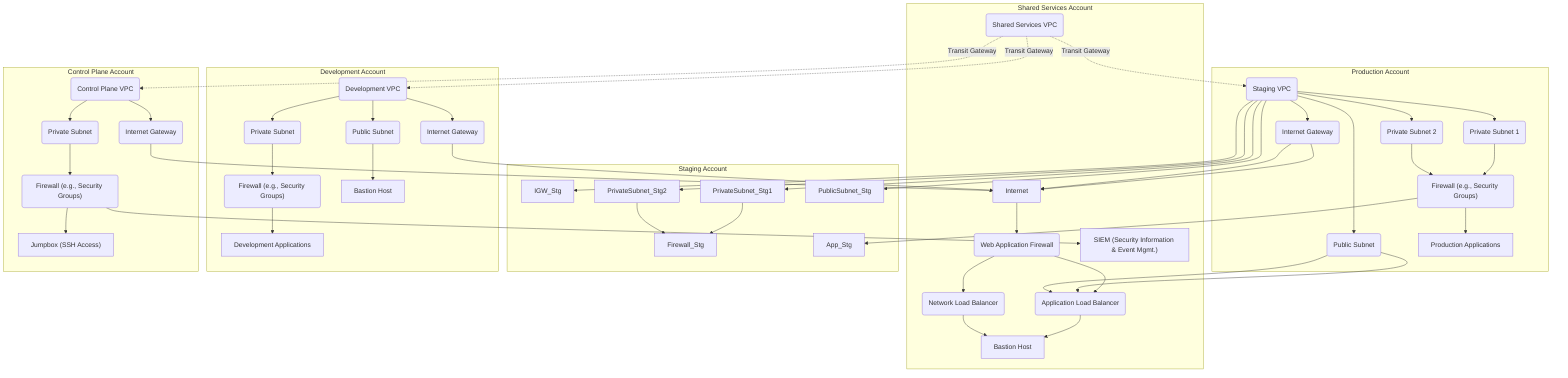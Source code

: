graph TD
    subgraph Shared Services Account 
        VPC_Shared("Shared Services VPC")
        Internet["Internet"]
        ALB_Shared("Application Load Balancer")
        NLB_Shared("Network Load Balancer")
        WAF("Web Application Firewall")
        Bastion["Bastion Host"]
        SIEM["SIEM (Security Information & Event Mgmt.)"]

        Internet --> WAF
        WAF --> ALB_Shared
        WAF --> NLB_Shared
        ALB_Shared --> Bastion
        NLB_Shared --> Bastion
    end

    subgraph Production Account
        VPC_Prod("Production VPC")
        IGW_Prod("Internet Gateway")
        PrivateSubnet_Prod1("Private Subnet 1")
        PrivateSubnet_Prod2("Private Subnet 2")
        PublicSubnet_Prod("Public Subnet")
        Firewall_Prod("Firewall (e.g., Security Groups)")
        App_Prod["Production Applications"]

        VPC_Prod --> IGW_Prod
        IGW_Prod --> Internet
        VPC_Prod --> PrivateSubnet_Prod1
        VPC_Prod --> PrivateSubnet_Prod2
        VPC_Prod --> PublicSubnet_Prod
        PrivateSubnet_Prod1 --> Firewall_Prod
        PrivateSubnet_Prod2 --> Firewall_Prod
        Firewall_Prod --> App_Prod
        PublicSubnet_Prod --> ALB_Shared
    end

    subgraph Staging Account
        VPC_Prod("Staging VPC")
        IGW_Prod("Internet Gateway")
        PrivateSubnet_Prod1("Private Subnet 1")
        PrivateSubnet_Prod2("Private Subnet 2")
        PublicSubnet_Prod("Public Subnet")
        Firewall_Prod("Firewall (e.g., Security Groups)")
        App_Prod["Production Applications"]

        VPC_Prod --> IGW_Stg
        IGW_Prod --> Internet
        VPC_Prod --> PrivateSubnet_Stg1
        VPC_Prod --> PrivateSubnet_Stg2
        VPC_Prod --> PublicSubnet_Stg
        PrivateSubnet_Stg1 --> Firewall_Stg
        PrivateSubnet_Stg2 --> Firewall_Stg
        Firewall_Prod --> App_Stg
        PublicSubnet_Prod --> ALB_Shared
    end
   
    subgraph Development Account
        VPC_Dev("Development VPC")
        IGW_Dev("Internet Gateway")
        PrivateSubnet_Dev("Private Subnet")
        PublicSubnet_Dev("Public Subnet")
        Firewall_Dev("Firewall (e.g., Security Groups)")
        App_Dev["Development Applications"]
        Bastion_Dev["Bastion Host"]

        VPC_Dev --> IGW_Dev
        IGW_Dev --> Internet
        VPC_Dev --> PrivateSubnet_Dev
        VPC_Dev --> PublicSubnet_Dev
        PrivateSubnet_Dev --> Firewall_Dev
        Firewall_Dev --> App_Dev
        PublicSubnet_Dev --> Bastion_Dev
    end
   
    subgraph Control Plane Account
        VPC_Mgmt("Control Plane VPC")
        IGW_Mgmt("Internet Gateway")
        PrivateSubnet_Mgmt("Private Subnet")
        Firewall_Mgmt("Firewall (e.g., Security Groups)")
        Jumpbox["Jumpbox (SSH Access)"]
        SIEM["SIEM (Security Information & Event Mgmt.)"]
        
        VPC_Mgmt --> IGW_Mgmt
        IGW_Mgmt --> Internet
        VPC_Mgmt --> PrivateSubnet_Mgmt
        PrivateSubnet_Mgmt --> Firewall_Mgmt
        Firewall_Mgmt --> Jumpbox
        Firewall_Mgmt --> SIEM
    end

    VPC_Shared -. Transit Gateway .-> VPC_Prod
    VPC_Shared -. Transit Gateway .-> VPC_Dev
    VPC_Shared -. Transit Gateway .-> VPC_Mgmt